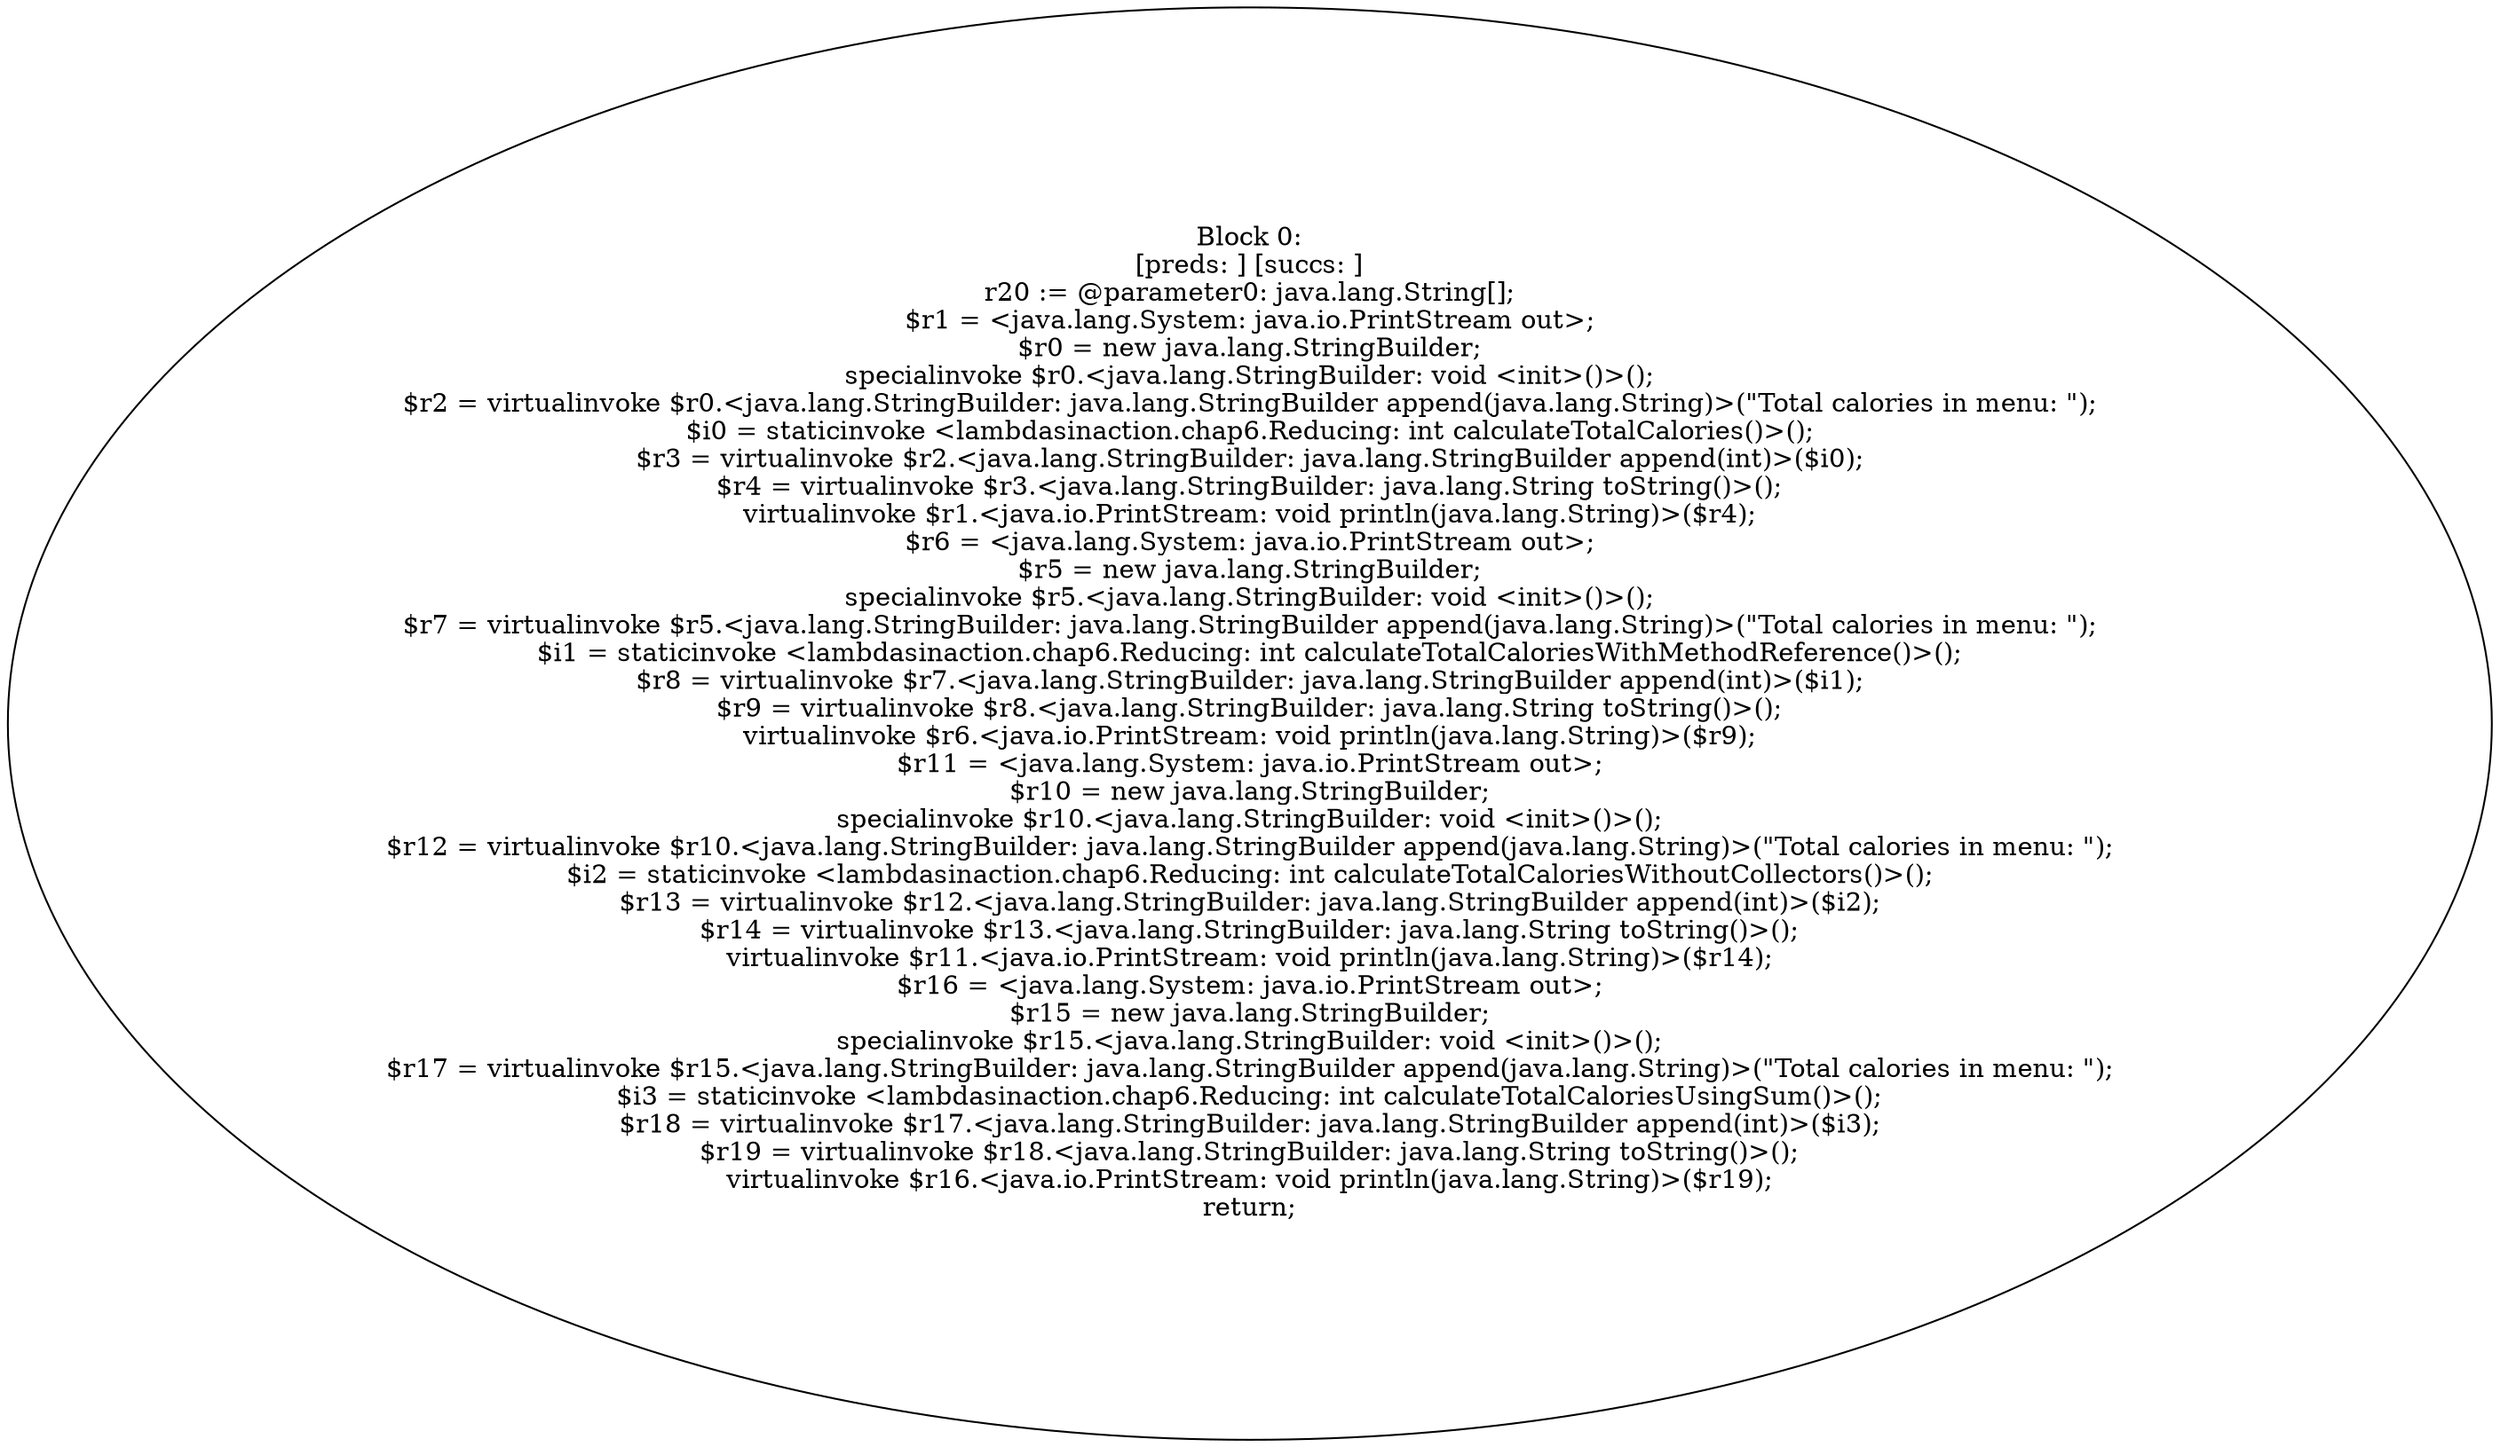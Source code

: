 digraph "unitGraph" {
    "Block 0:
[preds: ] [succs: ]
r20 := @parameter0: java.lang.String[];
$r1 = <java.lang.System: java.io.PrintStream out>;
$r0 = new java.lang.StringBuilder;
specialinvoke $r0.<java.lang.StringBuilder: void <init>()>();
$r2 = virtualinvoke $r0.<java.lang.StringBuilder: java.lang.StringBuilder append(java.lang.String)>(\"Total calories in menu: \");
$i0 = staticinvoke <lambdasinaction.chap6.Reducing: int calculateTotalCalories()>();
$r3 = virtualinvoke $r2.<java.lang.StringBuilder: java.lang.StringBuilder append(int)>($i0);
$r4 = virtualinvoke $r3.<java.lang.StringBuilder: java.lang.String toString()>();
virtualinvoke $r1.<java.io.PrintStream: void println(java.lang.String)>($r4);
$r6 = <java.lang.System: java.io.PrintStream out>;
$r5 = new java.lang.StringBuilder;
specialinvoke $r5.<java.lang.StringBuilder: void <init>()>();
$r7 = virtualinvoke $r5.<java.lang.StringBuilder: java.lang.StringBuilder append(java.lang.String)>(\"Total calories in menu: \");
$i1 = staticinvoke <lambdasinaction.chap6.Reducing: int calculateTotalCaloriesWithMethodReference()>();
$r8 = virtualinvoke $r7.<java.lang.StringBuilder: java.lang.StringBuilder append(int)>($i1);
$r9 = virtualinvoke $r8.<java.lang.StringBuilder: java.lang.String toString()>();
virtualinvoke $r6.<java.io.PrintStream: void println(java.lang.String)>($r9);
$r11 = <java.lang.System: java.io.PrintStream out>;
$r10 = new java.lang.StringBuilder;
specialinvoke $r10.<java.lang.StringBuilder: void <init>()>();
$r12 = virtualinvoke $r10.<java.lang.StringBuilder: java.lang.StringBuilder append(java.lang.String)>(\"Total calories in menu: \");
$i2 = staticinvoke <lambdasinaction.chap6.Reducing: int calculateTotalCaloriesWithoutCollectors()>();
$r13 = virtualinvoke $r12.<java.lang.StringBuilder: java.lang.StringBuilder append(int)>($i2);
$r14 = virtualinvoke $r13.<java.lang.StringBuilder: java.lang.String toString()>();
virtualinvoke $r11.<java.io.PrintStream: void println(java.lang.String)>($r14);
$r16 = <java.lang.System: java.io.PrintStream out>;
$r15 = new java.lang.StringBuilder;
specialinvoke $r15.<java.lang.StringBuilder: void <init>()>();
$r17 = virtualinvoke $r15.<java.lang.StringBuilder: java.lang.StringBuilder append(java.lang.String)>(\"Total calories in menu: \");
$i3 = staticinvoke <lambdasinaction.chap6.Reducing: int calculateTotalCaloriesUsingSum()>();
$r18 = virtualinvoke $r17.<java.lang.StringBuilder: java.lang.StringBuilder append(int)>($i3);
$r19 = virtualinvoke $r18.<java.lang.StringBuilder: java.lang.String toString()>();
virtualinvoke $r16.<java.io.PrintStream: void println(java.lang.String)>($r19);
return;
"
}
